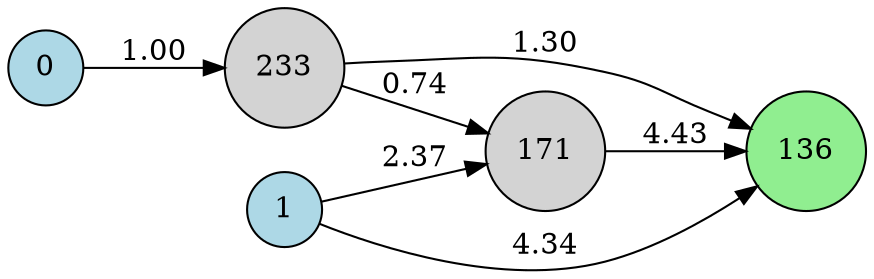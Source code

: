digraph neat {
  rankdir=LR;
  node [shape=circle];
  node0 [label="0", style=filled, fillcolor=lightblue];
  node1 [label="1", style=filled, fillcolor=lightblue];
  node136 [label="136", style=filled, fillcolor=lightgreen];
  node171 [label="171", style=filled, fillcolor=lightgray];
  node233 [label="233", style=filled, fillcolor=lightgray];
  node1 -> node136 [label="4.34"];
  node171 -> node136 [label="4.43"];
  node1 -> node171 [label="2.37"];
  node0 -> node233 [label="1.00"];
  node233 -> node171 [label="0.74"];
  node233 -> node136 [label="1.30"];
}

